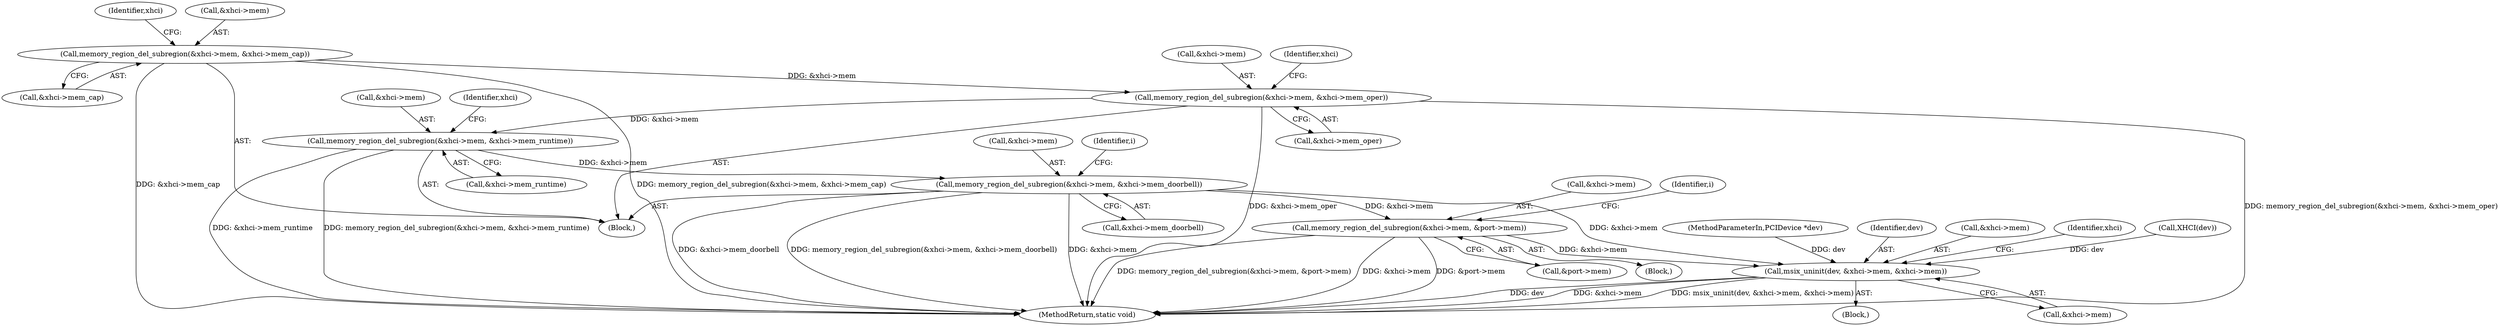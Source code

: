 digraph "0_qemu_b53dd4495ced2432a0b652ea895e651d07336f7e@pointer" {
"1000173" [label="(Call,memory_region_del_subregion(&xhci->mem, &xhci->mem_doorbell))"];
"1000164" [label="(Call,memory_region_del_subregion(&xhci->mem, &xhci->mem_runtime))"];
"1000155" [label="(Call,memory_region_del_subregion(&xhci->mem, &xhci->mem_oper))"];
"1000146" [label="(Call,memory_region_del_subregion(&xhci->mem, &xhci->mem_cap))"];
"1000203" [label="(Call,memory_region_del_subregion(&xhci->mem, &port->mem))"];
"1000225" [label="(Call,msix_uninit(dev, &xhci->mem, &xhci->mem))"];
"1000193" [label="(Block,)"];
"1000158" [label="(Identifier,xhci)"];
"1000165" [label="(Call,&xhci->mem)"];
"1000169" [label="(Call,&xhci->mem_runtime)"];
"1000245" [label="(MethodReturn,static void)"];
"1000160" [label="(Call,&xhci->mem_oper)"];
"1000208" [label="(Call,&port->mem)"];
"1000203" [label="(Call,memory_region_del_subregion(&xhci->mem, &port->mem))"];
"1000156" [label="(Call,&xhci->mem)"];
"1000167" [label="(Identifier,xhci)"];
"1000224" [label="(Block,)"];
"1000103" [label="(Block,)"];
"1000155" [label="(Call,memory_region_del_subregion(&xhci->mem, &xhci->mem_oper))"];
"1000173" [label="(Call,memory_region_del_subregion(&xhci->mem, &xhci->mem_doorbell))"];
"1000102" [label="(MethodParameterIn,PCIDevice *dev)"];
"1000226" [label="(Identifier,dev)"];
"1000147" [label="(Call,&xhci->mem)"];
"1000174" [label="(Call,&xhci->mem)"];
"1000176" [label="(Identifier,xhci)"];
"1000184" [label="(Identifier,i)"];
"1000192" [label="(Identifier,i)"];
"1000227" [label="(Call,&xhci->mem)"];
"1000178" [label="(Call,&xhci->mem_doorbell)"];
"1000231" [label="(Call,&xhci->mem)"];
"1000225" [label="(Call,msix_uninit(dev, &xhci->mem, &xhci->mem))"];
"1000164" [label="(Call,memory_region_del_subregion(&xhci->mem, &xhci->mem_runtime))"];
"1000204" [label="(Call,&xhci->mem)"];
"1000238" [label="(Identifier,xhci)"];
"1000146" [label="(Call,memory_region_del_subregion(&xhci->mem, &xhci->mem_cap))"];
"1000108" [label="(Call,XHCI(dev))"];
"1000151" [label="(Call,&xhci->mem_cap)"];
"1000173" -> "1000103"  [label="AST: "];
"1000173" -> "1000178"  [label="CFG: "];
"1000174" -> "1000173"  [label="AST: "];
"1000178" -> "1000173"  [label="AST: "];
"1000184" -> "1000173"  [label="CFG: "];
"1000173" -> "1000245"  [label="DDG: &xhci->mem_doorbell"];
"1000173" -> "1000245"  [label="DDG: memory_region_del_subregion(&xhci->mem, &xhci->mem_doorbell)"];
"1000173" -> "1000245"  [label="DDG: &xhci->mem"];
"1000164" -> "1000173"  [label="DDG: &xhci->mem"];
"1000173" -> "1000203"  [label="DDG: &xhci->mem"];
"1000173" -> "1000225"  [label="DDG: &xhci->mem"];
"1000164" -> "1000103"  [label="AST: "];
"1000164" -> "1000169"  [label="CFG: "];
"1000165" -> "1000164"  [label="AST: "];
"1000169" -> "1000164"  [label="AST: "];
"1000176" -> "1000164"  [label="CFG: "];
"1000164" -> "1000245"  [label="DDG: &xhci->mem_runtime"];
"1000164" -> "1000245"  [label="DDG: memory_region_del_subregion(&xhci->mem, &xhci->mem_runtime)"];
"1000155" -> "1000164"  [label="DDG: &xhci->mem"];
"1000155" -> "1000103"  [label="AST: "];
"1000155" -> "1000160"  [label="CFG: "];
"1000156" -> "1000155"  [label="AST: "];
"1000160" -> "1000155"  [label="AST: "];
"1000167" -> "1000155"  [label="CFG: "];
"1000155" -> "1000245"  [label="DDG: memory_region_del_subregion(&xhci->mem, &xhci->mem_oper)"];
"1000155" -> "1000245"  [label="DDG: &xhci->mem_oper"];
"1000146" -> "1000155"  [label="DDG: &xhci->mem"];
"1000146" -> "1000103"  [label="AST: "];
"1000146" -> "1000151"  [label="CFG: "];
"1000147" -> "1000146"  [label="AST: "];
"1000151" -> "1000146"  [label="AST: "];
"1000158" -> "1000146"  [label="CFG: "];
"1000146" -> "1000245"  [label="DDG: &xhci->mem_cap"];
"1000146" -> "1000245"  [label="DDG: memory_region_del_subregion(&xhci->mem, &xhci->mem_cap)"];
"1000203" -> "1000193"  [label="AST: "];
"1000203" -> "1000208"  [label="CFG: "];
"1000204" -> "1000203"  [label="AST: "];
"1000208" -> "1000203"  [label="AST: "];
"1000192" -> "1000203"  [label="CFG: "];
"1000203" -> "1000245"  [label="DDG: &port->mem"];
"1000203" -> "1000245"  [label="DDG: memory_region_del_subregion(&xhci->mem, &port->mem)"];
"1000203" -> "1000245"  [label="DDG: &xhci->mem"];
"1000203" -> "1000225"  [label="DDG: &xhci->mem"];
"1000225" -> "1000224"  [label="AST: "];
"1000225" -> "1000231"  [label="CFG: "];
"1000226" -> "1000225"  [label="AST: "];
"1000227" -> "1000225"  [label="AST: "];
"1000231" -> "1000225"  [label="AST: "];
"1000238" -> "1000225"  [label="CFG: "];
"1000225" -> "1000245"  [label="DDG: dev"];
"1000225" -> "1000245"  [label="DDG: &xhci->mem"];
"1000225" -> "1000245"  [label="DDG: msix_uninit(dev, &xhci->mem, &xhci->mem)"];
"1000108" -> "1000225"  [label="DDG: dev"];
"1000102" -> "1000225"  [label="DDG: dev"];
}
